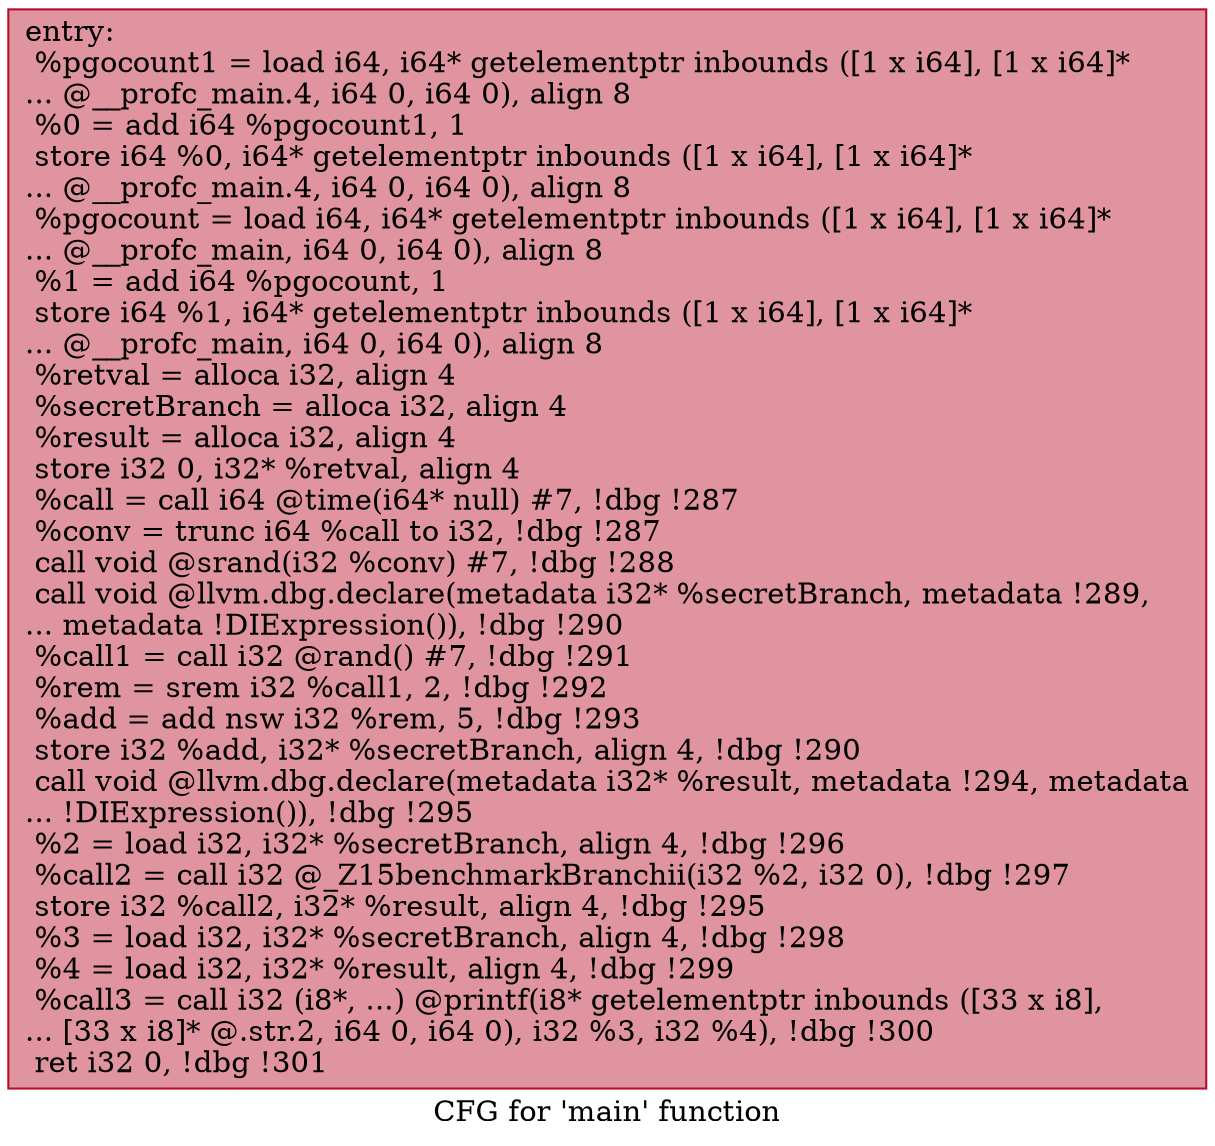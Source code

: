 digraph "CFG for 'main' function" {
	label="CFG for 'main' function";

	Node0x555f46593270 [shape=record,color="#b70d28ff", style=filled, fillcolor="#b70d2870",label="{entry:\l  %pgocount1 = load i64, i64* getelementptr inbounds ([1 x i64], [1 x i64]*\l... @__profc_main.4, i64 0, i64 0), align 8\l  %0 = add i64 %pgocount1, 1\l  store i64 %0, i64* getelementptr inbounds ([1 x i64], [1 x i64]*\l... @__profc_main.4, i64 0, i64 0), align 8\l  %pgocount = load i64, i64* getelementptr inbounds ([1 x i64], [1 x i64]*\l... @__profc_main, i64 0, i64 0), align 8\l  %1 = add i64 %pgocount, 1\l  store i64 %1, i64* getelementptr inbounds ([1 x i64], [1 x i64]*\l... @__profc_main, i64 0, i64 0), align 8\l  %retval = alloca i32, align 4\l  %secretBranch = alloca i32, align 4\l  %result = alloca i32, align 4\l  store i32 0, i32* %retval, align 4\l  %call = call i64 @time(i64* null) #7, !dbg !287\l  %conv = trunc i64 %call to i32, !dbg !287\l  call void @srand(i32 %conv) #7, !dbg !288\l  call void @llvm.dbg.declare(metadata i32* %secretBranch, metadata !289,\l... metadata !DIExpression()), !dbg !290\l  %call1 = call i32 @rand() #7, !dbg !291\l  %rem = srem i32 %call1, 2, !dbg !292\l  %add = add nsw i32 %rem, 5, !dbg !293\l  store i32 %add, i32* %secretBranch, align 4, !dbg !290\l  call void @llvm.dbg.declare(metadata i32* %result, metadata !294, metadata\l... !DIExpression()), !dbg !295\l  %2 = load i32, i32* %secretBranch, align 4, !dbg !296\l  %call2 = call i32 @_Z15benchmarkBranchii(i32 %2, i32 0), !dbg !297\l  store i32 %call2, i32* %result, align 4, !dbg !295\l  %3 = load i32, i32* %secretBranch, align 4, !dbg !298\l  %4 = load i32, i32* %result, align 4, !dbg !299\l  %call3 = call i32 (i8*, ...) @printf(i8* getelementptr inbounds ([33 x i8],\l... [33 x i8]* @.str.2, i64 0, i64 0), i32 %3, i32 %4), !dbg !300\l  ret i32 0, !dbg !301\l}"];
}

